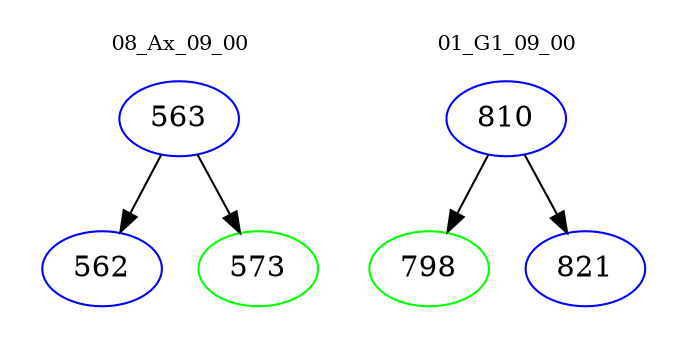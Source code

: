 digraph{
subgraph cluster_0 {
color = white
label = "08_Ax_09_00";
fontsize=10;
T0_563 [label="563", color="blue"]
T0_563 -> T0_562 [color="black"]
T0_562 [label="562", color="blue"]
T0_563 -> T0_573 [color="black"]
T0_573 [label="573", color="green"]
}
subgraph cluster_1 {
color = white
label = "01_G1_09_00";
fontsize=10;
T1_810 [label="810", color="blue"]
T1_810 -> T1_798 [color="black"]
T1_798 [label="798", color="green"]
T1_810 -> T1_821 [color="black"]
T1_821 [label="821", color="blue"]
}
}
